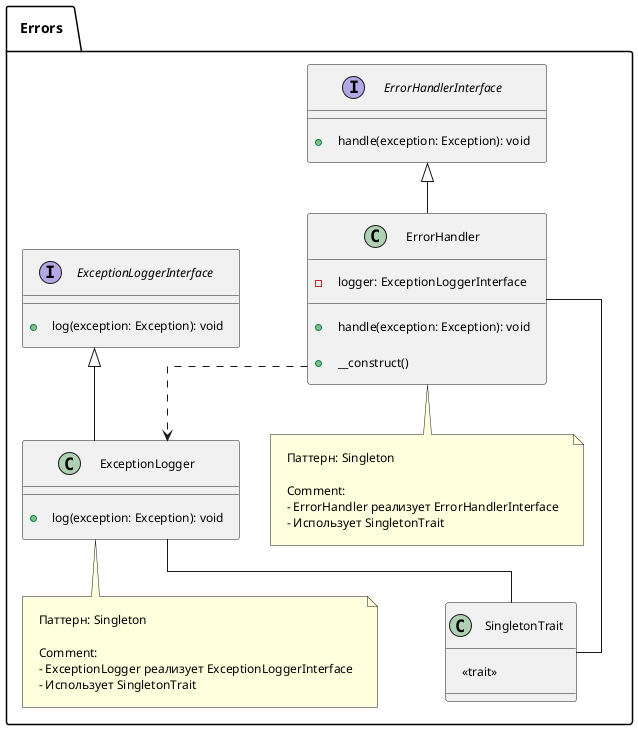 @startuml

top to bottom direction

skinparam class {
  FontSize 12
  AttributeFontSize 12
  OperationFontSize 12
}
skinparam note {
  FontSize 12
}
skinparam arrow {
  Thickness 1
}
skinparam padding 10
skinparam linetype ortho
skinparam ranksep 50
skinparam nodesep 30

namespace Errors {
    interface ErrorHandlerInterface {
        +handle(exception: Exception): void
    }

    interface ExceptionLoggerInterface {
        +log(exception: Exception): void
    }

    class ErrorHandler {
        +handle(exception: Exception): void
        -logger: ExceptionLoggerInterface
        +__construct()
    }

    class ExceptionLogger {
        +log(exception: Exception): void
    }

    class SingletonTrait {
        <<trait>>
    }

    ErrorHandlerInterface <|-- ErrorHandler
    ExceptionLoggerInterface <|-- ExceptionLogger

    ErrorHandler ..> ExceptionLogger
    ErrorHandler -- SingletonTrait
    ExceptionLogger -- SingletonTrait

    note bottom of ErrorHandler
      Паттерн: Singleton

      Comment:
      - ErrorHandler реализует ErrorHandlerInterface
      - Использует SingletonTrait
    end note

    note bottom of ExceptionLogger
      Паттерн: Singleton

      Comment:
      - ExceptionLogger реализует ExceptionLoggerInterface
      - Использует SingletonTrait
    end note
}

@enduml
